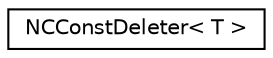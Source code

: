 digraph "Graphical Class Hierarchy"
{
  edge [fontname="Helvetica",fontsize="10",labelfontname="Helvetica",labelfontsize="10"];
  node [fontname="Helvetica",fontsize="10",shape=record];
  rankdir="LR";
  Node0 [label="NCConstDeleter\< T \>",height=0.2,width=0.4,color="black", fillcolor="white", style="filled",URL="$class_n_c_const_deleter.html"];
}

